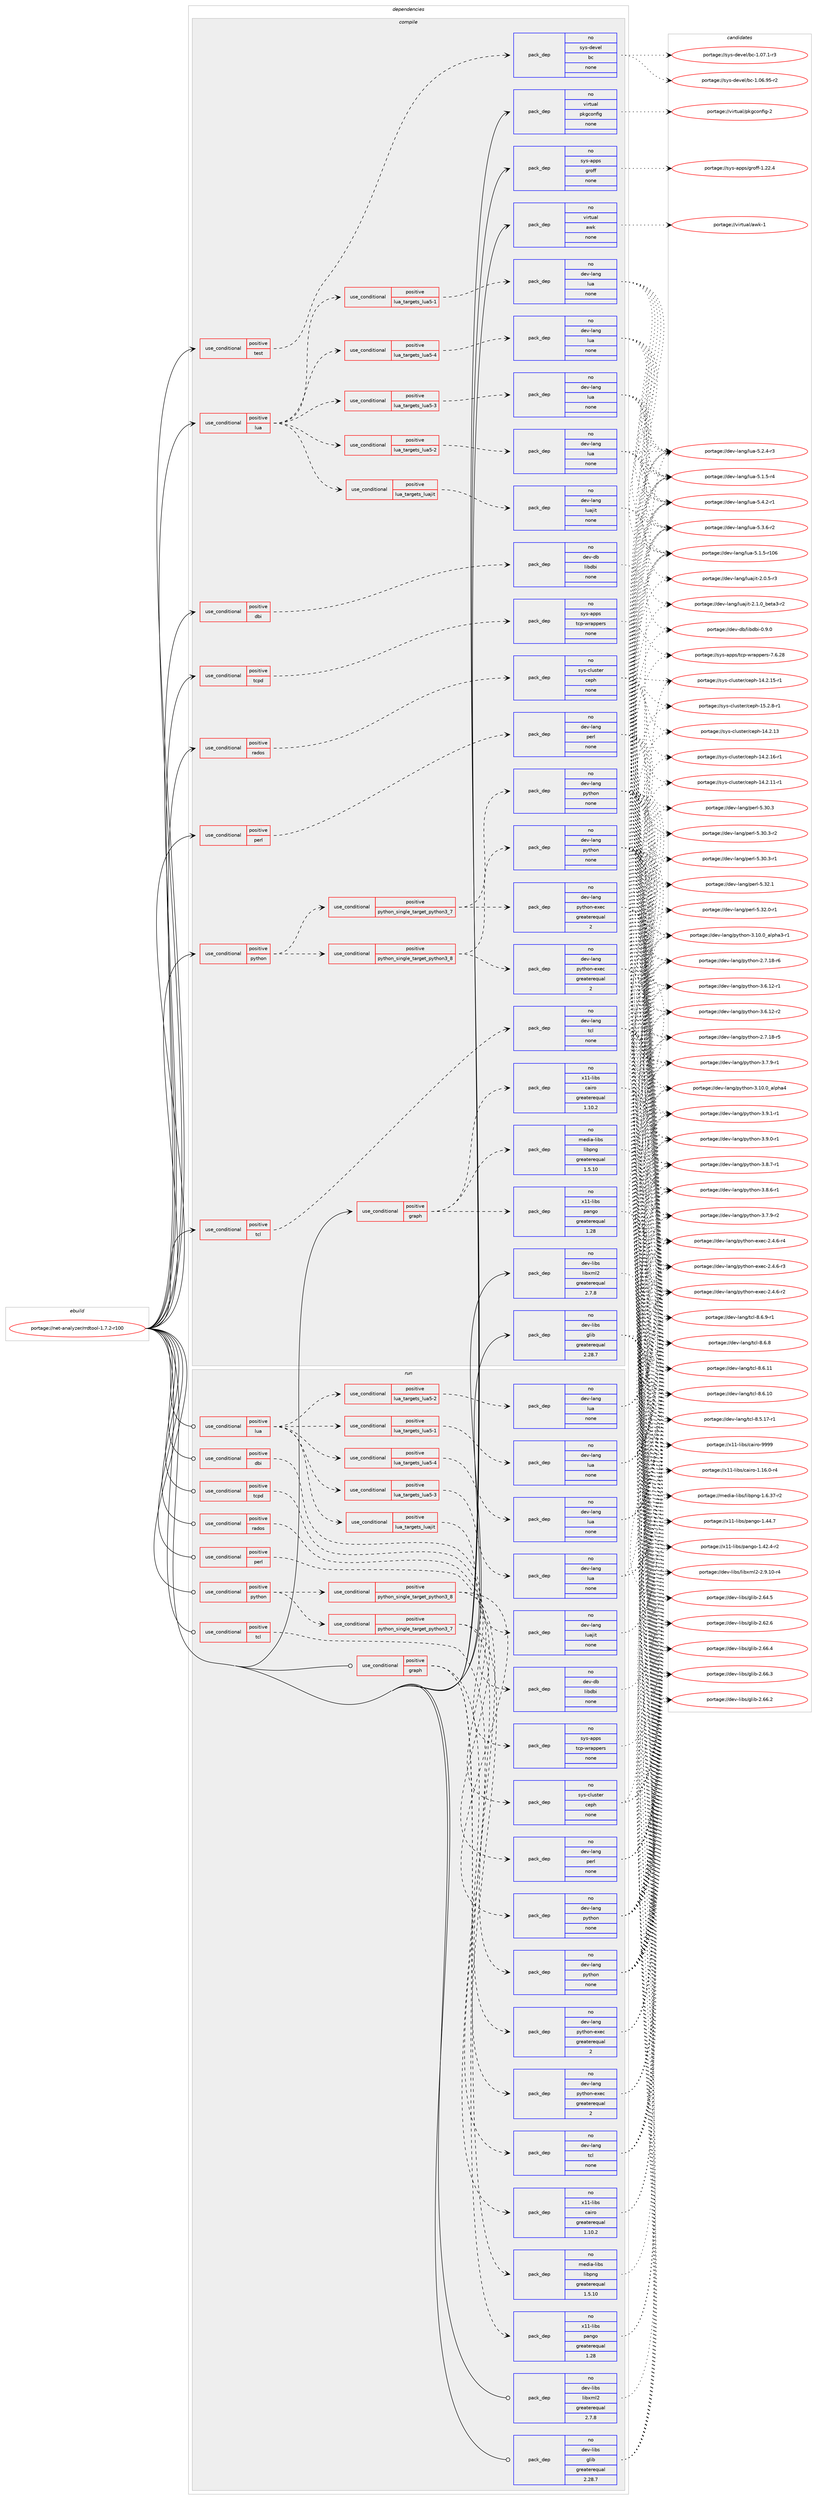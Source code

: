 digraph prolog {

# *************
# Graph options
# *************

newrank=true;
concentrate=true;
compound=true;
graph [rankdir=LR,fontname=Helvetica,fontsize=10,ranksep=1.5];#, ranksep=2.5, nodesep=0.2];
edge  [arrowhead=vee];
node  [fontname=Helvetica,fontsize=10];

# **********
# The ebuild
# **********

subgraph cluster_leftcol {
color=gray;
rank=same;
label=<<i>ebuild</i>>;
id [label="portage://net-analyzer/rrdtool-1.7.2-r100", color=red, width=4, href="../net-analyzer/rrdtool-1.7.2-r100.svg"];
}

# ****************
# The dependencies
# ****************

subgraph cluster_midcol {
color=gray;
label=<<i>dependencies</i>>;
subgraph cluster_compile {
fillcolor="#eeeeee";
style=filled;
label=<<i>compile</i>>;
subgraph cond9983 {
dependency32255 [label=<<TABLE BORDER="0" CELLBORDER="1" CELLSPACING="0" CELLPADDING="4"><TR><TD ROWSPAN="3" CELLPADDING="10">use_conditional</TD></TR><TR><TD>positive</TD></TR><TR><TD>dbi</TD></TR></TABLE>>, shape=none, color=red];
subgraph pack21988 {
dependency32256 [label=<<TABLE BORDER="0" CELLBORDER="1" CELLSPACING="0" CELLPADDING="4" WIDTH="220"><TR><TD ROWSPAN="6" CELLPADDING="30">pack_dep</TD></TR><TR><TD WIDTH="110">no</TD></TR><TR><TD>dev-db</TD></TR><TR><TD>libdbi</TD></TR><TR><TD>none</TD></TR><TR><TD></TD></TR></TABLE>>, shape=none, color=blue];
}
dependency32255:e -> dependency32256:w [weight=20,style="dashed",arrowhead="vee"];
}
id:e -> dependency32255:w [weight=20,style="solid",arrowhead="vee"];
subgraph cond9984 {
dependency32257 [label=<<TABLE BORDER="0" CELLBORDER="1" CELLSPACING="0" CELLPADDING="4"><TR><TD ROWSPAN="3" CELLPADDING="10">use_conditional</TD></TR><TR><TD>positive</TD></TR><TR><TD>graph</TD></TR></TABLE>>, shape=none, color=red];
subgraph pack21989 {
dependency32258 [label=<<TABLE BORDER="0" CELLBORDER="1" CELLSPACING="0" CELLPADDING="4" WIDTH="220"><TR><TD ROWSPAN="6" CELLPADDING="30">pack_dep</TD></TR><TR><TD WIDTH="110">no</TD></TR><TR><TD>media-libs</TD></TR><TR><TD>libpng</TD></TR><TR><TD>greaterequal</TD></TR><TR><TD>1.5.10</TD></TR></TABLE>>, shape=none, color=blue];
}
dependency32257:e -> dependency32258:w [weight=20,style="dashed",arrowhead="vee"];
subgraph pack21990 {
dependency32259 [label=<<TABLE BORDER="0" CELLBORDER="1" CELLSPACING="0" CELLPADDING="4" WIDTH="220"><TR><TD ROWSPAN="6" CELLPADDING="30">pack_dep</TD></TR><TR><TD WIDTH="110">no</TD></TR><TR><TD>x11-libs</TD></TR><TR><TD>cairo</TD></TR><TR><TD>greaterequal</TD></TR><TR><TD>1.10.2</TD></TR></TABLE>>, shape=none, color=blue];
}
dependency32257:e -> dependency32259:w [weight=20,style="dashed",arrowhead="vee"];
subgraph pack21991 {
dependency32260 [label=<<TABLE BORDER="0" CELLBORDER="1" CELLSPACING="0" CELLPADDING="4" WIDTH="220"><TR><TD ROWSPAN="6" CELLPADDING="30">pack_dep</TD></TR><TR><TD WIDTH="110">no</TD></TR><TR><TD>x11-libs</TD></TR><TR><TD>pango</TD></TR><TR><TD>greaterequal</TD></TR><TR><TD>1.28</TD></TR></TABLE>>, shape=none, color=blue];
}
dependency32257:e -> dependency32260:w [weight=20,style="dashed",arrowhead="vee"];
}
id:e -> dependency32257:w [weight=20,style="solid",arrowhead="vee"];
subgraph cond9985 {
dependency32261 [label=<<TABLE BORDER="0" CELLBORDER="1" CELLSPACING="0" CELLPADDING="4"><TR><TD ROWSPAN="3" CELLPADDING="10">use_conditional</TD></TR><TR><TD>positive</TD></TR><TR><TD>lua</TD></TR></TABLE>>, shape=none, color=red];
subgraph cond9986 {
dependency32262 [label=<<TABLE BORDER="0" CELLBORDER="1" CELLSPACING="0" CELLPADDING="4"><TR><TD ROWSPAN="3" CELLPADDING="10">use_conditional</TD></TR><TR><TD>positive</TD></TR><TR><TD>lua_targets_luajit</TD></TR></TABLE>>, shape=none, color=red];
subgraph pack21992 {
dependency32263 [label=<<TABLE BORDER="0" CELLBORDER="1" CELLSPACING="0" CELLPADDING="4" WIDTH="220"><TR><TD ROWSPAN="6" CELLPADDING="30">pack_dep</TD></TR><TR><TD WIDTH="110">no</TD></TR><TR><TD>dev-lang</TD></TR><TR><TD>luajit</TD></TR><TR><TD>none</TD></TR><TR><TD></TD></TR></TABLE>>, shape=none, color=blue];
}
dependency32262:e -> dependency32263:w [weight=20,style="dashed",arrowhead="vee"];
}
dependency32261:e -> dependency32262:w [weight=20,style="dashed",arrowhead="vee"];
subgraph cond9987 {
dependency32264 [label=<<TABLE BORDER="0" CELLBORDER="1" CELLSPACING="0" CELLPADDING="4"><TR><TD ROWSPAN="3" CELLPADDING="10">use_conditional</TD></TR><TR><TD>positive</TD></TR><TR><TD>lua_targets_lua5-1</TD></TR></TABLE>>, shape=none, color=red];
subgraph pack21993 {
dependency32265 [label=<<TABLE BORDER="0" CELLBORDER="1" CELLSPACING="0" CELLPADDING="4" WIDTH="220"><TR><TD ROWSPAN="6" CELLPADDING="30">pack_dep</TD></TR><TR><TD WIDTH="110">no</TD></TR><TR><TD>dev-lang</TD></TR><TR><TD>lua</TD></TR><TR><TD>none</TD></TR><TR><TD></TD></TR></TABLE>>, shape=none, color=blue];
}
dependency32264:e -> dependency32265:w [weight=20,style="dashed",arrowhead="vee"];
}
dependency32261:e -> dependency32264:w [weight=20,style="dashed",arrowhead="vee"];
subgraph cond9988 {
dependency32266 [label=<<TABLE BORDER="0" CELLBORDER="1" CELLSPACING="0" CELLPADDING="4"><TR><TD ROWSPAN="3" CELLPADDING="10">use_conditional</TD></TR><TR><TD>positive</TD></TR><TR><TD>lua_targets_lua5-2</TD></TR></TABLE>>, shape=none, color=red];
subgraph pack21994 {
dependency32267 [label=<<TABLE BORDER="0" CELLBORDER="1" CELLSPACING="0" CELLPADDING="4" WIDTH="220"><TR><TD ROWSPAN="6" CELLPADDING="30">pack_dep</TD></TR><TR><TD WIDTH="110">no</TD></TR><TR><TD>dev-lang</TD></TR><TR><TD>lua</TD></TR><TR><TD>none</TD></TR><TR><TD></TD></TR></TABLE>>, shape=none, color=blue];
}
dependency32266:e -> dependency32267:w [weight=20,style="dashed",arrowhead="vee"];
}
dependency32261:e -> dependency32266:w [weight=20,style="dashed",arrowhead="vee"];
subgraph cond9989 {
dependency32268 [label=<<TABLE BORDER="0" CELLBORDER="1" CELLSPACING="0" CELLPADDING="4"><TR><TD ROWSPAN="3" CELLPADDING="10">use_conditional</TD></TR><TR><TD>positive</TD></TR><TR><TD>lua_targets_lua5-3</TD></TR></TABLE>>, shape=none, color=red];
subgraph pack21995 {
dependency32269 [label=<<TABLE BORDER="0" CELLBORDER="1" CELLSPACING="0" CELLPADDING="4" WIDTH="220"><TR><TD ROWSPAN="6" CELLPADDING="30">pack_dep</TD></TR><TR><TD WIDTH="110">no</TD></TR><TR><TD>dev-lang</TD></TR><TR><TD>lua</TD></TR><TR><TD>none</TD></TR><TR><TD></TD></TR></TABLE>>, shape=none, color=blue];
}
dependency32268:e -> dependency32269:w [weight=20,style="dashed",arrowhead="vee"];
}
dependency32261:e -> dependency32268:w [weight=20,style="dashed",arrowhead="vee"];
subgraph cond9990 {
dependency32270 [label=<<TABLE BORDER="0" CELLBORDER="1" CELLSPACING="0" CELLPADDING="4"><TR><TD ROWSPAN="3" CELLPADDING="10">use_conditional</TD></TR><TR><TD>positive</TD></TR><TR><TD>lua_targets_lua5-4</TD></TR></TABLE>>, shape=none, color=red];
subgraph pack21996 {
dependency32271 [label=<<TABLE BORDER="0" CELLBORDER="1" CELLSPACING="0" CELLPADDING="4" WIDTH="220"><TR><TD ROWSPAN="6" CELLPADDING="30">pack_dep</TD></TR><TR><TD WIDTH="110">no</TD></TR><TR><TD>dev-lang</TD></TR><TR><TD>lua</TD></TR><TR><TD>none</TD></TR><TR><TD></TD></TR></TABLE>>, shape=none, color=blue];
}
dependency32270:e -> dependency32271:w [weight=20,style="dashed",arrowhead="vee"];
}
dependency32261:e -> dependency32270:w [weight=20,style="dashed",arrowhead="vee"];
}
id:e -> dependency32261:w [weight=20,style="solid",arrowhead="vee"];
subgraph cond9991 {
dependency32272 [label=<<TABLE BORDER="0" CELLBORDER="1" CELLSPACING="0" CELLPADDING="4"><TR><TD ROWSPAN="3" CELLPADDING="10">use_conditional</TD></TR><TR><TD>positive</TD></TR><TR><TD>perl</TD></TR></TABLE>>, shape=none, color=red];
subgraph pack21997 {
dependency32273 [label=<<TABLE BORDER="0" CELLBORDER="1" CELLSPACING="0" CELLPADDING="4" WIDTH="220"><TR><TD ROWSPAN="6" CELLPADDING="30">pack_dep</TD></TR><TR><TD WIDTH="110">no</TD></TR><TR><TD>dev-lang</TD></TR><TR><TD>perl</TD></TR><TR><TD>none</TD></TR><TR><TD></TD></TR></TABLE>>, shape=none, color=blue];
}
dependency32272:e -> dependency32273:w [weight=20,style="dashed",arrowhead="vee"];
}
id:e -> dependency32272:w [weight=20,style="solid",arrowhead="vee"];
subgraph cond9992 {
dependency32274 [label=<<TABLE BORDER="0" CELLBORDER="1" CELLSPACING="0" CELLPADDING="4"><TR><TD ROWSPAN="3" CELLPADDING="10">use_conditional</TD></TR><TR><TD>positive</TD></TR><TR><TD>python</TD></TR></TABLE>>, shape=none, color=red];
subgraph cond9993 {
dependency32275 [label=<<TABLE BORDER="0" CELLBORDER="1" CELLSPACING="0" CELLPADDING="4"><TR><TD ROWSPAN="3" CELLPADDING="10">use_conditional</TD></TR><TR><TD>positive</TD></TR><TR><TD>python_single_target_python3_7</TD></TR></TABLE>>, shape=none, color=red];
subgraph pack21998 {
dependency32276 [label=<<TABLE BORDER="0" CELLBORDER="1" CELLSPACING="0" CELLPADDING="4" WIDTH="220"><TR><TD ROWSPAN="6" CELLPADDING="30">pack_dep</TD></TR><TR><TD WIDTH="110">no</TD></TR><TR><TD>dev-lang</TD></TR><TR><TD>python</TD></TR><TR><TD>none</TD></TR><TR><TD></TD></TR></TABLE>>, shape=none, color=blue];
}
dependency32275:e -> dependency32276:w [weight=20,style="dashed",arrowhead="vee"];
subgraph pack21999 {
dependency32277 [label=<<TABLE BORDER="0" CELLBORDER="1" CELLSPACING="0" CELLPADDING="4" WIDTH="220"><TR><TD ROWSPAN="6" CELLPADDING="30">pack_dep</TD></TR><TR><TD WIDTH="110">no</TD></TR><TR><TD>dev-lang</TD></TR><TR><TD>python-exec</TD></TR><TR><TD>greaterequal</TD></TR><TR><TD>2</TD></TR></TABLE>>, shape=none, color=blue];
}
dependency32275:e -> dependency32277:w [weight=20,style="dashed",arrowhead="vee"];
}
dependency32274:e -> dependency32275:w [weight=20,style="dashed",arrowhead="vee"];
subgraph cond9994 {
dependency32278 [label=<<TABLE BORDER="0" CELLBORDER="1" CELLSPACING="0" CELLPADDING="4"><TR><TD ROWSPAN="3" CELLPADDING="10">use_conditional</TD></TR><TR><TD>positive</TD></TR><TR><TD>python_single_target_python3_8</TD></TR></TABLE>>, shape=none, color=red];
subgraph pack22000 {
dependency32279 [label=<<TABLE BORDER="0" CELLBORDER="1" CELLSPACING="0" CELLPADDING="4" WIDTH="220"><TR><TD ROWSPAN="6" CELLPADDING="30">pack_dep</TD></TR><TR><TD WIDTH="110">no</TD></TR><TR><TD>dev-lang</TD></TR><TR><TD>python</TD></TR><TR><TD>none</TD></TR><TR><TD></TD></TR></TABLE>>, shape=none, color=blue];
}
dependency32278:e -> dependency32279:w [weight=20,style="dashed",arrowhead="vee"];
subgraph pack22001 {
dependency32280 [label=<<TABLE BORDER="0" CELLBORDER="1" CELLSPACING="0" CELLPADDING="4" WIDTH="220"><TR><TD ROWSPAN="6" CELLPADDING="30">pack_dep</TD></TR><TR><TD WIDTH="110">no</TD></TR><TR><TD>dev-lang</TD></TR><TR><TD>python-exec</TD></TR><TR><TD>greaterequal</TD></TR><TR><TD>2</TD></TR></TABLE>>, shape=none, color=blue];
}
dependency32278:e -> dependency32280:w [weight=20,style="dashed",arrowhead="vee"];
}
dependency32274:e -> dependency32278:w [weight=20,style="dashed",arrowhead="vee"];
}
id:e -> dependency32274:w [weight=20,style="solid",arrowhead="vee"];
subgraph cond9995 {
dependency32281 [label=<<TABLE BORDER="0" CELLBORDER="1" CELLSPACING="0" CELLPADDING="4"><TR><TD ROWSPAN="3" CELLPADDING="10">use_conditional</TD></TR><TR><TD>positive</TD></TR><TR><TD>rados</TD></TR></TABLE>>, shape=none, color=red];
subgraph pack22002 {
dependency32282 [label=<<TABLE BORDER="0" CELLBORDER="1" CELLSPACING="0" CELLPADDING="4" WIDTH="220"><TR><TD ROWSPAN="6" CELLPADDING="30">pack_dep</TD></TR><TR><TD WIDTH="110">no</TD></TR><TR><TD>sys-cluster</TD></TR><TR><TD>ceph</TD></TR><TR><TD>none</TD></TR><TR><TD></TD></TR></TABLE>>, shape=none, color=blue];
}
dependency32281:e -> dependency32282:w [weight=20,style="dashed",arrowhead="vee"];
}
id:e -> dependency32281:w [weight=20,style="solid",arrowhead="vee"];
subgraph cond9996 {
dependency32283 [label=<<TABLE BORDER="0" CELLBORDER="1" CELLSPACING="0" CELLPADDING="4"><TR><TD ROWSPAN="3" CELLPADDING="10">use_conditional</TD></TR><TR><TD>positive</TD></TR><TR><TD>tcl</TD></TR></TABLE>>, shape=none, color=red];
subgraph pack22003 {
dependency32284 [label=<<TABLE BORDER="0" CELLBORDER="1" CELLSPACING="0" CELLPADDING="4" WIDTH="220"><TR><TD ROWSPAN="6" CELLPADDING="30">pack_dep</TD></TR><TR><TD WIDTH="110">no</TD></TR><TR><TD>dev-lang</TD></TR><TR><TD>tcl</TD></TR><TR><TD>none</TD></TR><TR><TD></TD></TR></TABLE>>, shape=none, color=blue];
}
dependency32283:e -> dependency32284:w [weight=20,style="dashed",arrowhead="vee"];
}
id:e -> dependency32283:w [weight=20,style="solid",arrowhead="vee"];
subgraph cond9997 {
dependency32285 [label=<<TABLE BORDER="0" CELLBORDER="1" CELLSPACING="0" CELLPADDING="4"><TR><TD ROWSPAN="3" CELLPADDING="10">use_conditional</TD></TR><TR><TD>positive</TD></TR><TR><TD>tcpd</TD></TR></TABLE>>, shape=none, color=red];
subgraph pack22004 {
dependency32286 [label=<<TABLE BORDER="0" CELLBORDER="1" CELLSPACING="0" CELLPADDING="4" WIDTH="220"><TR><TD ROWSPAN="6" CELLPADDING="30">pack_dep</TD></TR><TR><TD WIDTH="110">no</TD></TR><TR><TD>sys-apps</TD></TR><TR><TD>tcp-wrappers</TD></TR><TR><TD>none</TD></TR><TR><TD></TD></TR></TABLE>>, shape=none, color=blue];
}
dependency32285:e -> dependency32286:w [weight=20,style="dashed",arrowhead="vee"];
}
id:e -> dependency32285:w [weight=20,style="solid",arrowhead="vee"];
subgraph cond9998 {
dependency32287 [label=<<TABLE BORDER="0" CELLBORDER="1" CELLSPACING="0" CELLPADDING="4"><TR><TD ROWSPAN="3" CELLPADDING="10">use_conditional</TD></TR><TR><TD>positive</TD></TR><TR><TD>test</TD></TR></TABLE>>, shape=none, color=red];
subgraph pack22005 {
dependency32288 [label=<<TABLE BORDER="0" CELLBORDER="1" CELLSPACING="0" CELLPADDING="4" WIDTH="220"><TR><TD ROWSPAN="6" CELLPADDING="30">pack_dep</TD></TR><TR><TD WIDTH="110">no</TD></TR><TR><TD>sys-devel</TD></TR><TR><TD>bc</TD></TR><TR><TD>none</TD></TR><TR><TD></TD></TR></TABLE>>, shape=none, color=blue];
}
dependency32287:e -> dependency32288:w [weight=20,style="dashed",arrowhead="vee"];
}
id:e -> dependency32287:w [weight=20,style="solid",arrowhead="vee"];
subgraph pack22006 {
dependency32289 [label=<<TABLE BORDER="0" CELLBORDER="1" CELLSPACING="0" CELLPADDING="4" WIDTH="220"><TR><TD ROWSPAN="6" CELLPADDING="30">pack_dep</TD></TR><TR><TD WIDTH="110">no</TD></TR><TR><TD>dev-libs</TD></TR><TR><TD>glib</TD></TR><TR><TD>greaterequal</TD></TR><TR><TD>2.28.7</TD></TR></TABLE>>, shape=none, color=blue];
}
id:e -> dependency32289:w [weight=20,style="solid",arrowhead="vee"];
subgraph pack22007 {
dependency32290 [label=<<TABLE BORDER="0" CELLBORDER="1" CELLSPACING="0" CELLPADDING="4" WIDTH="220"><TR><TD ROWSPAN="6" CELLPADDING="30">pack_dep</TD></TR><TR><TD WIDTH="110">no</TD></TR><TR><TD>dev-libs</TD></TR><TR><TD>libxml2</TD></TR><TR><TD>greaterequal</TD></TR><TR><TD>2.7.8</TD></TR></TABLE>>, shape=none, color=blue];
}
id:e -> dependency32290:w [weight=20,style="solid",arrowhead="vee"];
subgraph pack22008 {
dependency32291 [label=<<TABLE BORDER="0" CELLBORDER="1" CELLSPACING="0" CELLPADDING="4" WIDTH="220"><TR><TD ROWSPAN="6" CELLPADDING="30">pack_dep</TD></TR><TR><TD WIDTH="110">no</TD></TR><TR><TD>sys-apps</TD></TR><TR><TD>groff</TD></TR><TR><TD>none</TD></TR><TR><TD></TD></TR></TABLE>>, shape=none, color=blue];
}
id:e -> dependency32291:w [weight=20,style="solid",arrowhead="vee"];
subgraph pack22009 {
dependency32292 [label=<<TABLE BORDER="0" CELLBORDER="1" CELLSPACING="0" CELLPADDING="4" WIDTH="220"><TR><TD ROWSPAN="6" CELLPADDING="30">pack_dep</TD></TR><TR><TD WIDTH="110">no</TD></TR><TR><TD>virtual</TD></TR><TR><TD>awk</TD></TR><TR><TD>none</TD></TR><TR><TD></TD></TR></TABLE>>, shape=none, color=blue];
}
id:e -> dependency32292:w [weight=20,style="solid",arrowhead="vee"];
subgraph pack22010 {
dependency32293 [label=<<TABLE BORDER="0" CELLBORDER="1" CELLSPACING="0" CELLPADDING="4" WIDTH="220"><TR><TD ROWSPAN="6" CELLPADDING="30">pack_dep</TD></TR><TR><TD WIDTH="110">no</TD></TR><TR><TD>virtual</TD></TR><TR><TD>pkgconfig</TD></TR><TR><TD>none</TD></TR><TR><TD></TD></TR></TABLE>>, shape=none, color=blue];
}
id:e -> dependency32293:w [weight=20,style="solid",arrowhead="vee"];
}
subgraph cluster_compileandrun {
fillcolor="#eeeeee";
style=filled;
label=<<i>compile and run</i>>;
}
subgraph cluster_run {
fillcolor="#eeeeee";
style=filled;
label=<<i>run</i>>;
subgraph cond9999 {
dependency32294 [label=<<TABLE BORDER="0" CELLBORDER="1" CELLSPACING="0" CELLPADDING="4"><TR><TD ROWSPAN="3" CELLPADDING="10">use_conditional</TD></TR><TR><TD>positive</TD></TR><TR><TD>dbi</TD></TR></TABLE>>, shape=none, color=red];
subgraph pack22011 {
dependency32295 [label=<<TABLE BORDER="0" CELLBORDER="1" CELLSPACING="0" CELLPADDING="4" WIDTH="220"><TR><TD ROWSPAN="6" CELLPADDING="30">pack_dep</TD></TR><TR><TD WIDTH="110">no</TD></TR><TR><TD>dev-db</TD></TR><TR><TD>libdbi</TD></TR><TR><TD>none</TD></TR><TR><TD></TD></TR></TABLE>>, shape=none, color=blue];
}
dependency32294:e -> dependency32295:w [weight=20,style="dashed",arrowhead="vee"];
}
id:e -> dependency32294:w [weight=20,style="solid",arrowhead="odot"];
subgraph cond10000 {
dependency32296 [label=<<TABLE BORDER="0" CELLBORDER="1" CELLSPACING="0" CELLPADDING="4"><TR><TD ROWSPAN="3" CELLPADDING="10">use_conditional</TD></TR><TR><TD>positive</TD></TR><TR><TD>graph</TD></TR></TABLE>>, shape=none, color=red];
subgraph pack22012 {
dependency32297 [label=<<TABLE BORDER="0" CELLBORDER="1" CELLSPACING="0" CELLPADDING="4" WIDTH="220"><TR><TD ROWSPAN="6" CELLPADDING="30">pack_dep</TD></TR><TR><TD WIDTH="110">no</TD></TR><TR><TD>media-libs</TD></TR><TR><TD>libpng</TD></TR><TR><TD>greaterequal</TD></TR><TR><TD>1.5.10</TD></TR></TABLE>>, shape=none, color=blue];
}
dependency32296:e -> dependency32297:w [weight=20,style="dashed",arrowhead="vee"];
subgraph pack22013 {
dependency32298 [label=<<TABLE BORDER="0" CELLBORDER="1" CELLSPACING="0" CELLPADDING="4" WIDTH="220"><TR><TD ROWSPAN="6" CELLPADDING="30">pack_dep</TD></TR><TR><TD WIDTH="110">no</TD></TR><TR><TD>x11-libs</TD></TR><TR><TD>cairo</TD></TR><TR><TD>greaterequal</TD></TR><TR><TD>1.10.2</TD></TR></TABLE>>, shape=none, color=blue];
}
dependency32296:e -> dependency32298:w [weight=20,style="dashed",arrowhead="vee"];
subgraph pack22014 {
dependency32299 [label=<<TABLE BORDER="0" CELLBORDER="1" CELLSPACING="0" CELLPADDING="4" WIDTH="220"><TR><TD ROWSPAN="6" CELLPADDING="30">pack_dep</TD></TR><TR><TD WIDTH="110">no</TD></TR><TR><TD>x11-libs</TD></TR><TR><TD>pango</TD></TR><TR><TD>greaterequal</TD></TR><TR><TD>1.28</TD></TR></TABLE>>, shape=none, color=blue];
}
dependency32296:e -> dependency32299:w [weight=20,style="dashed",arrowhead="vee"];
}
id:e -> dependency32296:w [weight=20,style="solid",arrowhead="odot"];
subgraph cond10001 {
dependency32300 [label=<<TABLE BORDER="0" CELLBORDER="1" CELLSPACING="0" CELLPADDING="4"><TR><TD ROWSPAN="3" CELLPADDING="10">use_conditional</TD></TR><TR><TD>positive</TD></TR><TR><TD>lua</TD></TR></TABLE>>, shape=none, color=red];
subgraph cond10002 {
dependency32301 [label=<<TABLE BORDER="0" CELLBORDER="1" CELLSPACING="0" CELLPADDING="4"><TR><TD ROWSPAN="3" CELLPADDING="10">use_conditional</TD></TR><TR><TD>positive</TD></TR><TR><TD>lua_targets_luajit</TD></TR></TABLE>>, shape=none, color=red];
subgraph pack22015 {
dependency32302 [label=<<TABLE BORDER="0" CELLBORDER="1" CELLSPACING="0" CELLPADDING="4" WIDTH="220"><TR><TD ROWSPAN="6" CELLPADDING="30">pack_dep</TD></TR><TR><TD WIDTH="110">no</TD></TR><TR><TD>dev-lang</TD></TR><TR><TD>luajit</TD></TR><TR><TD>none</TD></TR><TR><TD></TD></TR></TABLE>>, shape=none, color=blue];
}
dependency32301:e -> dependency32302:w [weight=20,style="dashed",arrowhead="vee"];
}
dependency32300:e -> dependency32301:w [weight=20,style="dashed",arrowhead="vee"];
subgraph cond10003 {
dependency32303 [label=<<TABLE BORDER="0" CELLBORDER="1" CELLSPACING="0" CELLPADDING="4"><TR><TD ROWSPAN="3" CELLPADDING="10">use_conditional</TD></TR><TR><TD>positive</TD></TR><TR><TD>lua_targets_lua5-1</TD></TR></TABLE>>, shape=none, color=red];
subgraph pack22016 {
dependency32304 [label=<<TABLE BORDER="0" CELLBORDER="1" CELLSPACING="0" CELLPADDING="4" WIDTH="220"><TR><TD ROWSPAN="6" CELLPADDING="30">pack_dep</TD></TR><TR><TD WIDTH="110">no</TD></TR><TR><TD>dev-lang</TD></TR><TR><TD>lua</TD></TR><TR><TD>none</TD></TR><TR><TD></TD></TR></TABLE>>, shape=none, color=blue];
}
dependency32303:e -> dependency32304:w [weight=20,style="dashed",arrowhead="vee"];
}
dependency32300:e -> dependency32303:w [weight=20,style="dashed",arrowhead="vee"];
subgraph cond10004 {
dependency32305 [label=<<TABLE BORDER="0" CELLBORDER="1" CELLSPACING="0" CELLPADDING="4"><TR><TD ROWSPAN="3" CELLPADDING="10">use_conditional</TD></TR><TR><TD>positive</TD></TR><TR><TD>lua_targets_lua5-2</TD></TR></TABLE>>, shape=none, color=red];
subgraph pack22017 {
dependency32306 [label=<<TABLE BORDER="0" CELLBORDER="1" CELLSPACING="0" CELLPADDING="4" WIDTH="220"><TR><TD ROWSPAN="6" CELLPADDING="30">pack_dep</TD></TR><TR><TD WIDTH="110">no</TD></TR><TR><TD>dev-lang</TD></TR><TR><TD>lua</TD></TR><TR><TD>none</TD></TR><TR><TD></TD></TR></TABLE>>, shape=none, color=blue];
}
dependency32305:e -> dependency32306:w [weight=20,style="dashed",arrowhead="vee"];
}
dependency32300:e -> dependency32305:w [weight=20,style="dashed",arrowhead="vee"];
subgraph cond10005 {
dependency32307 [label=<<TABLE BORDER="0" CELLBORDER="1" CELLSPACING="0" CELLPADDING="4"><TR><TD ROWSPAN="3" CELLPADDING="10">use_conditional</TD></TR><TR><TD>positive</TD></TR><TR><TD>lua_targets_lua5-3</TD></TR></TABLE>>, shape=none, color=red];
subgraph pack22018 {
dependency32308 [label=<<TABLE BORDER="0" CELLBORDER="1" CELLSPACING="0" CELLPADDING="4" WIDTH="220"><TR><TD ROWSPAN="6" CELLPADDING="30">pack_dep</TD></TR><TR><TD WIDTH="110">no</TD></TR><TR><TD>dev-lang</TD></TR><TR><TD>lua</TD></TR><TR><TD>none</TD></TR><TR><TD></TD></TR></TABLE>>, shape=none, color=blue];
}
dependency32307:e -> dependency32308:w [weight=20,style="dashed",arrowhead="vee"];
}
dependency32300:e -> dependency32307:w [weight=20,style="dashed",arrowhead="vee"];
subgraph cond10006 {
dependency32309 [label=<<TABLE BORDER="0" CELLBORDER="1" CELLSPACING="0" CELLPADDING="4"><TR><TD ROWSPAN="3" CELLPADDING="10">use_conditional</TD></TR><TR><TD>positive</TD></TR><TR><TD>lua_targets_lua5-4</TD></TR></TABLE>>, shape=none, color=red];
subgraph pack22019 {
dependency32310 [label=<<TABLE BORDER="0" CELLBORDER="1" CELLSPACING="0" CELLPADDING="4" WIDTH="220"><TR><TD ROWSPAN="6" CELLPADDING="30">pack_dep</TD></TR><TR><TD WIDTH="110">no</TD></TR><TR><TD>dev-lang</TD></TR><TR><TD>lua</TD></TR><TR><TD>none</TD></TR><TR><TD></TD></TR></TABLE>>, shape=none, color=blue];
}
dependency32309:e -> dependency32310:w [weight=20,style="dashed",arrowhead="vee"];
}
dependency32300:e -> dependency32309:w [weight=20,style="dashed",arrowhead="vee"];
}
id:e -> dependency32300:w [weight=20,style="solid",arrowhead="odot"];
subgraph cond10007 {
dependency32311 [label=<<TABLE BORDER="0" CELLBORDER="1" CELLSPACING="0" CELLPADDING="4"><TR><TD ROWSPAN="3" CELLPADDING="10">use_conditional</TD></TR><TR><TD>positive</TD></TR><TR><TD>perl</TD></TR></TABLE>>, shape=none, color=red];
subgraph pack22020 {
dependency32312 [label=<<TABLE BORDER="0" CELLBORDER="1" CELLSPACING="0" CELLPADDING="4" WIDTH="220"><TR><TD ROWSPAN="6" CELLPADDING="30">pack_dep</TD></TR><TR><TD WIDTH="110">no</TD></TR><TR><TD>dev-lang</TD></TR><TR><TD>perl</TD></TR><TR><TD>none</TD></TR><TR><TD></TD></TR></TABLE>>, shape=none, color=blue];
}
dependency32311:e -> dependency32312:w [weight=20,style="dashed",arrowhead="vee"];
}
id:e -> dependency32311:w [weight=20,style="solid",arrowhead="odot"];
subgraph cond10008 {
dependency32313 [label=<<TABLE BORDER="0" CELLBORDER="1" CELLSPACING="0" CELLPADDING="4"><TR><TD ROWSPAN="3" CELLPADDING="10">use_conditional</TD></TR><TR><TD>positive</TD></TR><TR><TD>python</TD></TR></TABLE>>, shape=none, color=red];
subgraph cond10009 {
dependency32314 [label=<<TABLE BORDER="0" CELLBORDER="1" CELLSPACING="0" CELLPADDING="4"><TR><TD ROWSPAN="3" CELLPADDING="10">use_conditional</TD></TR><TR><TD>positive</TD></TR><TR><TD>python_single_target_python3_7</TD></TR></TABLE>>, shape=none, color=red];
subgraph pack22021 {
dependency32315 [label=<<TABLE BORDER="0" CELLBORDER="1" CELLSPACING="0" CELLPADDING="4" WIDTH="220"><TR><TD ROWSPAN="6" CELLPADDING="30">pack_dep</TD></TR><TR><TD WIDTH="110">no</TD></TR><TR><TD>dev-lang</TD></TR><TR><TD>python</TD></TR><TR><TD>none</TD></TR><TR><TD></TD></TR></TABLE>>, shape=none, color=blue];
}
dependency32314:e -> dependency32315:w [weight=20,style="dashed",arrowhead="vee"];
subgraph pack22022 {
dependency32316 [label=<<TABLE BORDER="0" CELLBORDER="1" CELLSPACING="0" CELLPADDING="4" WIDTH="220"><TR><TD ROWSPAN="6" CELLPADDING="30">pack_dep</TD></TR><TR><TD WIDTH="110">no</TD></TR><TR><TD>dev-lang</TD></TR><TR><TD>python-exec</TD></TR><TR><TD>greaterequal</TD></TR><TR><TD>2</TD></TR></TABLE>>, shape=none, color=blue];
}
dependency32314:e -> dependency32316:w [weight=20,style="dashed",arrowhead="vee"];
}
dependency32313:e -> dependency32314:w [weight=20,style="dashed",arrowhead="vee"];
subgraph cond10010 {
dependency32317 [label=<<TABLE BORDER="0" CELLBORDER="1" CELLSPACING="0" CELLPADDING="4"><TR><TD ROWSPAN="3" CELLPADDING="10">use_conditional</TD></TR><TR><TD>positive</TD></TR><TR><TD>python_single_target_python3_8</TD></TR></TABLE>>, shape=none, color=red];
subgraph pack22023 {
dependency32318 [label=<<TABLE BORDER="0" CELLBORDER="1" CELLSPACING="0" CELLPADDING="4" WIDTH="220"><TR><TD ROWSPAN="6" CELLPADDING="30">pack_dep</TD></TR><TR><TD WIDTH="110">no</TD></TR><TR><TD>dev-lang</TD></TR><TR><TD>python</TD></TR><TR><TD>none</TD></TR><TR><TD></TD></TR></TABLE>>, shape=none, color=blue];
}
dependency32317:e -> dependency32318:w [weight=20,style="dashed",arrowhead="vee"];
subgraph pack22024 {
dependency32319 [label=<<TABLE BORDER="0" CELLBORDER="1" CELLSPACING="0" CELLPADDING="4" WIDTH="220"><TR><TD ROWSPAN="6" CELLPADDING="30">pack_dep</TD></TR><TR><TD WIDTH="110">no</TD></TR><TR><TD>dev-lang</TD></TR><TR><TD>python-exec</TD></TR><TR><TD>greaterequal</TD></TR><TR><TD>2</TD></TR></TABLE>>, shape=none, color=blue];
}
dependency32317:e -> dependency32319:w [weight=20,style="dashed",arrowhead="vee"];
}
dependency32313:e -> dependency32317:w [weight=20,style="dashed",arrowhead="vee"];
}
id:e -> dependency32313:w [weight=20,style="solid",arrowhead="odot"];
subgraph cond10011 {
dependency32320 [label=<<TABLE BORDER="0" CELLBORDER="1" CELLSPACING="0" CELLPADDING="4"><TR><TD ROWSPAN="3" CELLPADDING="10">use_conditional</TD></TR><TR><TD>positive</TD></TR><TR><TD>rados</TD></TR></TABLE>>, shape=none, color=red];
subgraph pack22025 {
dependency32321 [label=<<TABLE BORDER="0" CELLBORDER="1" CELLSPACING="0" CELLPADDING="4" WIDTH="220"><TR><TD ROWSPAN="6" CELLPADDING="30">pack_dep</TD></TR><TR><TD WIDTH="110">no</TD></TR><TR><TD>sys-cluster</TD></TR><TR><TD>ceph</TD></TR><TR><TD>none</TD></TR><TR><TD></TD></TR></TABLE>>, shape=none, color=blue];
}
dependency32320:e -> dependency32321:w [weight=20,style="dashed",arrowhead="vee"];
}
id:e -> dependency32320:w [weight=20,style="solid",arrowhead="odot"];
subgraph cond10012 {
dependency32322 [label=<<TABLE BORDER="0" CELLBORDER="1" CELLSPACING="0" CELLPADDING="4"><TR><TD ROWSPAN="3" CELLPADDING="10">use_conditional</TD></TR><TR><TD>positive</TD></TR><TR><TD>tcl</TD></TR></TABLE>>, shape=none, color=red];
subgraph pack22026 {
dependency32323 [label=<<TABLE BORDER="0" CELLBORDER="1" CELLSPACING="0" CELLPADDING="4" WIDTH="220"><TR><TD ROWSPAN="6" CELLPADDING="30">pack_dep</TD></TR><TR><TD WIDTH="110">no</TD></TR><TR><TD>dev-lang</TD></TR><TR><TD>tcl</TD></TR><TR><TD>none</TD></TR><TR><TD></TD></TR></TABLE>>, shape=none, color=blue];
}
dependency32322:e -> dependency32323:w [weight=20,style="dashed",arrowhead="vee"];
}
id:e -> dependency32322:w [weight=20,style="solid",arrowhead="odot"];
subgraph cond10013 {
dependency32324 [label=<<TABLE BORDER="0" CELLBORDER="1" CELLSPACING="0" CELLPADDING="4"><TR><TD ROWSPAN="3" CELLPADDING="10">use_conditional</TD></TR><TR><TD>positive</TD></TR><TR><TD>tcpd</TD></TR></TABLE>>, shape=none, color=red];
subgraph pack22027 {
dependency32325 [label=<<TABLE BORDER="0" CELLBORDER="1" CELLSPACING="0" CELLPADDING="4" WIDTH="220"><TR><TD ROWSPAN="6" CELLPADDING="30">pack_dep</TD></TR><TR><TD WIDTH="110">no</TD></TR><TR><TD>sys-apps</TD></TR><TR><TD>tcp-wrappers</TD></TR><TR><TD>none</TD></TR><TR><TD></TD></TR></TABLE>>, shape=none, color=blue];
}
dependency32324:e -> dependency32325:w [weight=20,style="dashed",arrowhead="vee"];
}
id:e -> dependency32324:w [weight=20,style="solid",arrowhead="odot"];
subgraph pack22028 {
dependency32326 [label=<<TABLE BORDER="0" CELLBORDER="1" CELLSPACING="0" CELLPADDING="4" WIDTH="220"><TR><TD ROWSPAN="6" CELLPADDING="30">pack_dep</TD></TR><TR><TD WIDTH="110">no</TD></TR><TR><TD>dev-libs</TD></TR><TR><TD>glib</TD></TR><TR><TD>greaterequal</TD></TR><TR><TD>2.28.7</TD></TR></TABLE>>, shape=none, color=blue];
}
id:e -> dependency32326:w [weight=20,style="solid",arrowhead="odot"];
subgraph pack22029 {
dependency32327 [label=<<TABLE BORDER="0" CELLBORDER="1" CELLSPACING="0" CELLPADDING="4" WIDTH="220"><TR><TD ROWSPAN="6" CELLPADDING="30">pack_dep</TD></TR><TR><TD WIDTH="110">no</TD></TR><TR><TD>dev-libs</TD></TR><TR><TD>libxml2</TD></TR><TR><TD>greaterequal</TD></TR><TR><TD>2.7.8</TD></TR></TABLE>>, shape=none, color=blue];
}
id:e -> dependency32327:w [weight=20,style="solid",arrowhead="odot"];
}
}

# **************
# The candidates
# **************

subgraph cluster_choices {
rank=same;
color=gray;
label=<<i>candidates</i>>;

subgraph choice21988 {
color=black;
nodesep=1;
choice1001011184510098471081059810098105454846574648 [label="portage://dev-db/libdbi-0.9.0", color=red, width=4,href="../dev-db/libdbi-0.9.0.svg"];
dependency32256:e -> choice1001011184510098471081059810098105454846574648:w [style=dotted,weight="100"];
}
subgraph choice21989 {
color=black;
nodesep=1;
choice1091011001059745108105981154710810598112110103454946544651554511450 [label="portage://media-libs/libpng-1.6.37-r2", color=red, width=4,href="../media-libs/libpng-1.6.37-r2.svg"];
dependency32258:e -> choice1091011001059745108105981154710810598112110103454946544651554511450:w [style=dotted,weight="100"];
}
subgraph choice21990 {
color=black;
nodesep=1;
choice120494945108105981154799971051141114557575757 [label="portage://x11-libs/cairo-9999", color=red, width=4,href="../x11-libs/cairo-9999.svg"];
choice12049494510810598115479997105114111454946495446484511452 [label="portage://x11-libs/cairo-1.16.0-r4", color=red, width=4,href="../x11-libs/cairo-1.16.0-r4.svg"];
dependency32259:e -> choice120494945108105981154799971051141114557575757:w [style=dotted,weight="100"];
dependency32259:e -> choice12049494510810598115479997105114111454946495446484511452:w [style=dotted,weight="100"];
}
subgraph choice21991 {
color=black;
nodesep=1;
choice12049494510810598115471129711010311145494652524655 [label="portage://x11-libs/pango-1.44.7", color=red, width=4,href="../x11-libs/pango-1.44.7.svg"];
choice120494945108105981154711297110103111454946525046524511450 [label="portage://x11-libs/pango-1.42.4-r2", color=red, width=4,href="../x11-libs/pango-1.42.4-r2.svg"];
dependency32260:e -> choice12049494510810598115471129711010311145494652524655:w [style=dotted,weight="100"];
dependency32260:e -> choice120494945108105981154711297110103111454946525046524511450:w [style=dotted,weight="100"];
}
subgraph choice21992 {
color=black;
nodesep=1;
choice10010111845108971101034710811797106105116455046494648959810111697514511450 [label="portage://dev-lang/luajit-2.1.0_beta3-r2", color=red, width=4,href="../dev-lang/luajit-2.1.0_beta3-r2.svg"];
choice100101118451089711010347108117971061051164550464846534511451 [label="portage://dev-lang/luajit-2.0.5-r3", color=red, width=4,href="../dev-lang/luajit-2.0.5-r3.svg"];
dependency32263:e -> choice10010111845108971101034710811797106105116455046494648959810111697514511450:w [style=dotted,weight="100"];
dependency32263:e -> choice100101118451089711010347108117971061051164550464846534511451:w [style=dotted,weight="100"];
}
subgraph choice21993 {
color=black;
nodesep=1;
choice100101118451089711010347108117974553465246504511449 [label="portage://dev-lang/lua-5.4.2-r1", color=red, width=4,href="../dev-lang/lua-5.4.2-r1.svg"];
choice100101118451089711010347108117974553465146544511450 [label="portage://dev-lang/lua-5.3.6-r2", color=red, width=4,href="../dev-lang/lua-5.3.6-r2.svg"];
choice100101118451089711010347108117974553465046524511451 [label="portage://dev-lang/lua-5.2.4-r3", color=red, width=4,href="../dev-lang/lua-5.2.4-r3.svg"];
choice100101118451089711010347108117974553464946534511452 [label="portage://dev-lang/lua-5.1.5-r4", color=red, width=4,href="../dev-lang/lua-5.1.5-r4.svg"];
choice1001011184510897110103471081179745534649465345114494854 [label="portage://dev-lang/lua-5.1.5-r106", color=red, width=4,href="../dev-lang/lua-5.1.5-r106.svg"];
dependency32265:e -> choice100101118451089711010347108117974553465246504511449:w [style=dotted,weight="100"];
dependency32265:e -> choice100101118451089711010347108117974553465146544511450:w [style=dotted,weight="100"];
dependency32265:e -> choice100101118451089711010347108117974553465046524511451:w [style=dotted,weight="100"];
dependency32265:e -> choice100101118451089711010347108117974553464946534511452:w [style=dotted,weight="100"];
dependency32265:e -> choice1001011184510897110103471081179745534649465345114494854:w [style=dotted,weight="100"];
}
subgraph choice21994 {
color=black;
nodesep=1;
choice100101118451089711010347108117974553465246504511449 [label="portage://dev-lang/lua-5.4.2-r1", color=red, width=4,href="../dev-lang/lua-5.4.2-r1.svg"];
choice100101118451089711010347108117974553465146544511450 [label="portage://dev-lang/lua-5.3.6-r2", color=red, width=4,href="../dev-lang/lua-5.3.6-r2.svg"];
choice100101118451089711010347108117974553465046524511451 [label="portage://dev-lang/lua-5.2.4-r3", color=red, width=4,href="../dev-lang/lua-5.2.4-r3.svg"];
choice100101118451089711010347108117974553464946534511452 [label="portage://dev-lang/lua-5.1.5-r4", color=red, width=4,href="../dev-lang/lua-5.1.5-r4.svg"];
choice1001011184510897110103471081179745534649465345114494854 [label="portage://dev-lang/lua-5.1.5-r106", color=red, width=4,href="../dev-lang/lua-5.1.5-r106.svg"];
dependency32267:e -> choice100101118451089711010347108117974553465246504511449:w [style=dotted,weight="100"];
dependency32267:e -> choice100101118451089711010347108117974553465146544511450:w [style=dotted,weight="100"];
dependency32267:e -> choice100101118451089711010347108117974553465046524511451:w [style=dotted,weight="100"];
dependency32267:e -> choice100101118451089711010347108117974553464946534511452:w [style=dotted,weight="100"];
dependency32267:e -> choice1001011184510897110103471081179745534649465345114494854:w [style=dotted,weight="100"];
}
subgraph choice21995 {
color=black;
nodesep=1;
choice100101118451089711010347108117974553465246504511449 [label="portage://dev-lang/lua-5.4.2-r1", color=red, width=4,href="../dev-lang/lua-5.4.2-r1.svg"];
choice100101118451089711010347108117974553465146544511450 [label="portage://dev-lang/lua-5.3.6-r2", color=red, width=4,href="../dev-lang/lua-5.3.6-r2.svg"];
choice100101118451089711010347108117974553465046524511451 [label="portage://dev-lang/lua-5.2.4-r3", color=red, width=4,href="../dev-lang/lua-5.2.4-r3.svg"];
choice100101118451089711010347108117974553464946534511452 [label="portage://dev-lang/lua-5.1.5-r4", color=red, width=4,href="../dev-lang/lua-5.1.5-r4.svg"];
choice1001011184510897110103471081179745534649465345114494854 [label="portage://dev-lang/lua-5.1.5-r106", color=red, width=4,href="../dev-lang/lua-5.1.5-r106.svg"];
dependency32269:e -> choice100101118451089711010347108117974553465246504511449:w [style=dotted,weight="100"];
dependency32269:e -> choice100101118451089711010347108117974553465146544511450:w [style=dotted,weight="100"];
dependency32269:e -> choice100101118451089711010347108117974553465046524511451:w [style=dotted,weight="100"];
dependency32269:e -> choice100101118451089711010347108117974553464946534511452:w [style=dotted,weight="100"];
dependency32269:e -> choice1001011184510897110103471081179745534649465345114494854:w [style=dotted,weight="100"];
}
subgraph choice21996 {
color=black;
nodesep=1;
choice100101118451089711010347108117974553465246504511449 [label="portage://dev-lang/lua-5.4.2-r1", color=red, width=4,href="../dev-lang/lua-5.4.2-r1.svg"];
choice100101118451089711010347108117974553465146544511450 [label="portage://dev-lang/lua-5.3.6-r2", color=red, width=4,href="../dev-lang/lua-5.3.6-r2.svg"];
choice100101118451089711010347108117974553465046524511451 [label="portage://dev-lang/lua-5.2.4-r3", color=red, width=4,href="../dev-lang/lua-5.2.4-r3.svg"];
choice100101118451089711010347108117974553464946534511452 [label="portage://dev-lang/lua-5.1.5-r4", color=red, width=4,href="../dev-lang/lua-5.1.5-r4.svg"];
choice1001011184510897110103471081179745534649465345114494854 [label="portage://dev-lang/lua-5.1.5-r106", color=red, width=4,href="../dev-lang/lua-5.1.5-r106.svg"];
dependency32271:e -> choice100101118451089711010347108117974553465246504511449:w [style=dotted,weight="100"];
dependency32271:e -> choice100101118451089711010347108117974553465146544511450:w [style=dotted,weight="100"];
dependency32271:e -> choice100101118451089711010347108117974553465046524511451:w [style=dotted,weight="100"];
dependency32271:e -> choice100101118451089711010347108117974553464946534511452:w [style=dotted,weight="100"];
dependency32271:e -> choice1001011184510897110103471081179745534649465345114494854:w [style=dotted,weight="100"];
}
subgraph choice21997 {
color=black;
nodesep=1;
choice10010111845108971101034711210111410845534651504649 [label="portage://dev-lang/perl-5.32.1", color=red, width=4,href="../dev-lang/perl-5.32.1.svg"];
choice100101118451089711010347112101114108455346515046484511449 [label="portage://dev-lang/perl-5.32.0-r1", color=red, width=4,href="../dev-lang/perl-5.32.0-r1.svg"];
choice100101118451089711010347112101114108455346514846514511450 [label="portage://dev-lang/perl-5.30.3-r2", color=red, width=4,href="../dev-lang/perl-5.30.3-r2.svg"];
choice100101118451089711010347112101114108455346514846514511449 [label="portage://dev-lang/perl-5.30.3-r1", color=red, width=4,href="../dev-lang/perl-5.30.3-r1.svg"];
choice10010111845108971101034711210111410845534651484651 [label="portage://dev-lang/perl-5.30.3", color=red, width=4,href="../dev-lang/perl-5.30.3.svg"];
dependency32273:e -> choice10010111845108971101034711210111410845534651504649:w [style=dotted,weight="100"];
dependency32273:e -> choice100101118451089711010347112101114108455346515046484511449:w [style=dotted,weight="100"];
dependency32273:e -> choice100101118451089711010347112101114108455346514846514511450:w [style=dotted,weight="100"];
dependency32273:e -> choice100101118451089711010347112101114108455346514846514511449:w [style=dotted,weight="100"];
dependency32273:e -> choice10010111845108971101034711210111410845534651484651:w [style=dotted,weight="100"];
}
subgraph choice21998 {
color=black;
nodesep=1;
choice1001011184510897110103471121211161041111104551465746494511449 [label="portage://dev-lang/python-3.9.1-r1", color=red, width=4,href="../dev-lang/python-3.9.1-r1.svg"];
choice1001011184510897110103471121211161041111104551465746484511449 [label="portage://dev-lang/python-3.9.0-r1", color=red, width=4,href="../dev-lang/python-3.9.0-r1.svg"];
choice1001011184510897110103471121211161041111104551465646554511449 [label="portage://dev-lang/python-3.8.7-r1", color=red, width=4,href="../dev-lang/python-3.8.7-r1.svg"];
choice1001011184510897110103471121211161041111104551465646544511449 [label="portage://dev-lang/python-3.8.6-r1", color=red, width=4,href="../dev-lang/python-3.8.6-r1.svg"];
choice1001011184510897110103471121211161041111104551465546574511450 [label="portage://dev-lang/python-3.7.9-r2", color=red, width=4,href="../dev-lang/python-3.7.9-r2.svg"];
choice1001011184510897110103471121211161041111104551465546574511449 [label="portage://dev-lang/python-3.7.9-r1", color=red, width=4,href="../dev-lang/python-3.7.9-r1.svg"];
choice100101118451089711010347112121116104111110455146544649504511450 [label="portage://dev-lang/python-3.6.12-r2", color=red, width=4,href="../dev-lang/python-3.6.12-r2.svg"];
choice100101118451089711010347112121116104111110455146544649504511449 [label="portage://dev-lang/python-3.6.12-r1", color=red, width=4,href="../dev-lang/python-3.6.12-r1.svg"];
choice1001011184510897110103471121211161041111104551464948464895971081121049752 [label="portage://dev-lang/python-3.10.0_alpha4", color=red, width=4,href="../dev-lang/python-3.10.0_alpha4.svg"];
choice10010111845108971101034711212111610411111045514649484648959710811210497514511449 [label="portage://dev-lang/python-3.10.0_alpha3-r1", color=red, width=4,href="../dev-lang/python-3.10.0_alpha3-r1.svg"];
choice100101118451089711010347112121116104111110455046554649564511454 [label="portage://dev-lang/python-2.7.18-r6", color=red, width=4,href="../dev-lang/python-2.7.18-r6.svg"];
choice100101118451089711010347112121116104111110455046554649564511453 [label="portage://dev-lang/python-2.7.18-r5", color=red, width=4,href="../dev-lang/python-2.7.18-r5.svg"];
dependency32276:e -> choice1001011184510897110103471121211161041111104551465746494511449:w [style=dotted,weight="100"];
dependency32276:e -> choice1001011184510897110103471121211161041111104551465746484511449:w [style=dotted,weight="100"];
dependency32276:e -> choice1001011184510897110103471121211161041111104551465646554511449:w [style=dotted,weight="100"];
dependency32276:e -> choice1001011184510897110103471121211161041111104551465646544511449:w [style=dotted,weight="100"];
dependency32276:e -> choice1001011184510897110103471121211161041111104551465546574511450:w [style=dotted,weight="100"];
dependency32276:e -> choice1001011184510897110103471121211161041111104551465546574511449:w [style=dotted,weight="100"];
dependency32276:e -> choice100101118451089711010347112121116104111110455146544649504511450:w [style=dotted,weight="100"];
dependency32276:e -> choice100101118451089711010347112121116104111110455146544649504511449:w [style=dotted,weight="100"];
dependency32276:e -> choice1001011184510897110103471121211161041111104551464948464895971081121049752:w [style=dotted,weight="100"];
dependency32276:e -> choice10010111845108971101034711212111610411111045514649484648959710811210497514511449:w [style=dotted,weight="100"];
dependency32276:e -> choice100101118451089711010347112121116104111110455046554649564511454:w [style=dotted,weight="100"];
dependency32276:e -> choice100101118451089711010347112121116104111110455046554649564511453:w [style=dotted,weight="100"];
}
subgraph choice21999 {
color=black;
nodesep=1;
choice10010111845108971101034711212111610411111045101120101994550465246544511452 [label="portage://dev-lang/python-exec-2.4.6-r4", color=red, width=4,href="../dev-lang/python-exec-2.4.6-r4.svg"];
choice10010111845108971101034711212111610411111045101120101994550465246544511451 [label="portage://dev-lang/python-exec-2.4.6-r3", color=red, width=4,href="../dev-lang/python-exec-2.4.6-r3.svg"];
choice10010111845108971101034711212111610411111045101120101994550465246544511450 [label="portage://dev-lang/python-exec-2.4.6-r2", color=red, width=4,href="../dev-lang/python-exec-2.4.6-r2.svg"];
dependency32277:e -> choice10010111845108971101034711212111610411111045101120101994550465246544511452:w [style=dotted,weight="100"];
dependency32277:e -> choice10010111845108971101034711212111610411111045101120101994550465246544511451:w [style=dotted,weight="100"];
dependency32277:e -> choice10010111845108971101034711212111610411111045101120101994550465246544511450:w [style=dotted,weight="100"];
}
subgraph choice22000 {
color=black;
nodesep=1;
choice1001011184510897110103471121211161041111104551465746494511449 [label="portage://dev-lang/python-3.9.1-r1", color=red, width=4,href="../dev-lang/python-3.9.1-r1.svg"];
choice1001011184510897110103471121211161041111104551465746484511449 [label="portage://dev-lang/python-3.9.0-r1", color=red, width=4,href="../dev-lang/python-3.9.0-r1.svg"];
choice1001011184510897110103471121211161041111104551465646554511449 [label="portage://dev-lang/python-3.8.7-r1", color=red, width=4,href="../dev-lang/python-3.8.7-r1.svg"];
choice1001011184510897110103471121211161041111104551465646544511449 [label="portage://dev-lang/python-3.8.6-r1", color=red, width=4,href="../dev-lang/python-3.8.6-r1.svg"];
choice1001011184510897110103471121211161041111104551465546574511450 [label="portage://dev-lang/python-3.7.9-r2", color=red, width=4,href="../dev-lang/python-3.7.9-r2.svg"];
choice1001011184510897110103471121211161041111104551465546574511449 [label="portage://dev-lang/python-3.7.9-r1", color=red, width=4,href="../dev-lang/python-3.7.9-r1.svg"];
choice100101118451089711010347112121116104111110455146544649504511450 [label="portage://dev-lang/python-3.6.12-r2", color=red, width=4,href="../dev-lang/python-3.6.12-r2.svg"];
choice100101118451089711010347112121116104111110455146544649504511449 [label="portage://dev-lang/python-3.6.12-r1", color=red, width=4,href="../dev-lang/python-3.6.12-r1.svg"];
choice1001011184510897110103471121211161041111104551464948464895971081121049752 [label="portage://dev-lang/python-3.10.0_alpha4", color=red, width=4,href="../dev-lang/python-3.10.0_alpha4.svg"];
choice10010111845108971101034711212111610411111045514649484648959710811210497514511449 [label="portage://dev-lang/python-3.10.0_alpha3-r1", color=red, width=4,href="../dev-lang/python-3.10.0_alpha3-r1.svg"];
choice100101118451089711010347112121116104111110455046554649564511454 [label="portage://dev-lang/python-2.7.18-r6", color=red, width=4,href="../dev-lang/python-2.7.18-r6.svg"];
choice100101118451089711010347112121116104111110455046554649564511453 [label="portage://dev-lang/python-2.7.18-r5", color=red, width=4,href="../dev-lang/python-2.7.18-r5.svg"];
dependency32279:e -> choice1001011184510897110103471121211161041111104551465746494511449:w [style=dotted,weight="100"];
dependency32279:e -> choice1001011184510897110103471121211161041111104551465746484511449:w [style=dotted,weight="100"];
dependency32279:e -> choice1001011184510897110103471121211161041111104551465646554511449:w [style=dotted,weight="100"];
dependency32279:e -> choice1001011184510897110103471121211161041111104551465646544511449:w [style=dotted,weight="100"];
dependency32279:e -> choice1001011184510897110103471121211161041111104551465546574511450:w [style=dotted,weight="100"];
dependency32279:e -> choice1001011184510897110103471121211161041111104551465546574511449:w [style=dotted,weight="100"];
dependency32279:e -> choice100101118451089711010347112121116104111110455146544649504511450:w [style=dotted,weight="100"];
dependency32279:e -> choice100101118451089711010347112121116104111110455146544649504511449:w [style=dotted,weight="100"];
dependency32279:e -> choice1001011184510897110103471121211161041111104551464948464895971081121049752:w [style=dotted,weight="100"];
dependency32279:e -> choice10010111845108971101034711212111610411111045514649484648959710811210497514511449:w [style=dotted,weight="100"];
dependency32279:e -> choice100101118451089711010347112121116104111110455046554649564511454:w [style=dotted,weight="100"];
dependency32279:e -> choice100101118451089711010347112121116104111110455046554649564511453:w [style=dotted,weight="100"];
}
subgraph choice22001 {
color=black;
nodesep=1;
choice10010111845108971101034711212111610411111045101120101994550465246544511452 [label="portage://dev-lang/python-exec-2.4.6-r4", color=red, width=4,href="../dev-lang/python-exec-2.4.6-r4.svg"];
choice10010111845108971101034711212111610411111045101120101994550465246544511451 [label="portage://dev-lang/python-exec-2.4.6-r3", color=red, width=4,href="../dev-lang/python-exec-2.4.6-r3.svg"];
choice10010111845108971101034711212111610411111045101120101994550465246544511450 [label="portage://dev-lang/python-exec-2.4.6-r2", color=red, width=4,href="../dev-lang/python-exec-2.4.6-r2.svg"];
dependency32280:e -> choice10010111845108971101034711212111610411111045101120101994550465246544511452:w [style=dotted,weight="100"];
dependency32280:e -> choice10010111845108971101034711212111610411111045101120101994550465246544511451:w [style=dotted,weight="100"];
dependency32280:e -> choice10010111845108971101034711212111610411111045101120101994550465246544511450:w [style=dotted,weight="100"];
}
subgraph choice22002 {
color=black;
nodesep=1;
choice11512111545991081171151161011144799101112104454953465046564511449 [label="portage://sys-cluster/ceph-15.2.8-r1", color=red, width=4,href="../sys-cluster/ceph-15.2.8-r1.svg"];
choice1151211154599108117115116101114479910111210445495246504649544511449 [label="portage://sys-cluster/ceph-14.2.16-r1", color=red, width=4,href="../sys-cluster/ceph-14.2.16-r1.svg"];
choice1151211154599108117115116101114479910111210445495246504649534511449 [label="portage://sys-cluster/ceph-14.2.15-r1", color=red, width=4,href="../sys-cluster/ceph-14.2.15-r1.svg"];
choice115121115459910811711511610111447991011121044549524650464951 [label="portage://sys-cluster/ceph-14.2.13", color=red, width=4,href="../sys-cluster/ceph-14.2.13.svg"];
choice1151211154599108117115116101114479910111210445495246504649494511449 [label="portage://sys-cluster/ceph-14.2.11-r1", color=red, width=4,href="../sys-cluster/ceph-14.2.11-r1.svg"];
dependency32282:e -> choice11512111545991081171151161011144799101112104454953465046564511449:w [style=dotted,weight="100"];
dependency32282:e -> choice1151211154599108117115116101114479910111210445495246504649544511449:w [style=dotted,weight="100"];
dependency32282:e -> choice1151211154599108117115116101114479910111210445495246504649534511449:w [style=dotted,weight="100"];
dependency32282:e -> choice115121115459910811711511610111447991011121044549524650464951:w [style=dotted,weight="100"];
dependency32282:e -> choice1151211154599108117115116101114479910111210445495246504649494511449:w [style=dotted,weight="100"];
}
subgraph choice22003 {
color=black;
nodesep=1;
choice100101118451089711010347116991084556465446574511449 [label="portage://dev-lang/tcl-8.6.9-r1", color=red, width=4,href="../dev-lang/tcl-8.6.9-r1.svg"];
choice10010111845108971101034711699108455646544656 [label="portage://dev-lang/tcl-8.6.8", color=red, width=4,href="../dev-lang/tcl-8.6.8.svg"];
choice1001011184510897110103471169910845564654464949 [label="portage://dev-lang/tcl-8.6.11", color=red, width=4,href="../dev-lang/tcl-8.6.11.svg"];
choice1001011184510897110103471169910845564654464948 [label="portage://dev-lang/tcl-8.6.10", color=red, width=4,href="../dev-lang/tcl-8.6.10.svg"];
choice10010111845108971101034711699108455646534649554511449 [label="portage://dev-lang/tcl-8.5.17-r1", color=red, width=4,href="../dev-lang/tcl-8.5.17-r1.svg"];
dependency32284:e -> choice100101118451089711010347116991084556465446574511449:w [style=dotted,weight="100"];
dependency32284:e -> choice10010111845108971101034711699108455646544656:w [style=dotted,weight="100"];
dependency32284:e -> choice1001011184510897110103471169910845564654464949:w [style=dotted,weight="100"];
dependency32284:e -> choice1001011184510897110103471169910845564654464948:w [style=dotted,weight="100"];
dependency32284:e -> choice10010111845108971101034711699108455646534649554511449:w [style=dotted,weight="100"];
}
subgraph choice22004 {
color=black;
nodesep=1;
choice11512111545971121121154711699112451191149711211210111411545554654465056 [label="portage://sys-apps/tcp-wrappers-7.6.28", color=red, width=4,href="../sys-apps/tcp-wrappers-7.6.28.svg"];
dependency32286:e -> choice11512111545971121121154711699112451191149711211210111411545554654465056:w [style=dotted,weight="100"];
}
subgraph choice22005 {
color=black;
nodesep=1;
choice11512111545100101118101108479899454946485546494511451 [label="portage://sys-devel/bc-1.07.1-r3", color=red, width=4,href="../sys-devel/bc-1.07.1-r3.svg"];
choice1151211154510010111810110847989945494648544657534511450 [label="portage://sys-devel/bc-1.06.95-r2", color=red, width=4,href="../sys-devel/bc-1.06.95-r2.svg"];
dependency32288:e -> choice11512111545100101118101108479899454946485546494511451:w [style=dotted,weight="100"];
dependency32288:e -> choice1151211154510010111810110847989945494648544657534511450:w [style=dotted,weight="100"];
}
subgraph choice22006 {
color=black;
nodesep=1;
choice1001011184510810598115471031081059845504654544652 [label="portage://dev-libs/glib-2.66.4", color=red, width=4,href="../dev-libs/glib-2.66.4.svg"];
choice1001011184510810598115471031081059845504654544651 [label="portage://dev-libs/glib-2.66.3", color=red, width=4,href="../dev-libs/glib-2.66.3.svg"];
choice1001011184510810598115471031081059845504654544650 [label="portage://dev-libs/glib-2.66.2", color=red, width=4,href="../dev-libs/glib-2.66.2.svg"];
choice1001011184510810598115471031081059845504654524653 [label="portage://dev-libs/glib-2.64.5", color=red, width=4,href="../dev-libs/glib-2.64.5.svg"];
choice1001011184510810598115471031081059845504654504654 [label="portage://dev-libs/glib-2.62.6", color=red, width=4,href="../dev-libs/glib-2.62.6.svg"];
dependency32289:e -> choice1001011184510810598115471031081059845504654544652:w [style=dotted,weight="100"];
dependency32289:e -> choice1001011184510810598115471031081059845504654544651:w [style=dotted,weight="100"];
dependency32289:e -> choice1001011184510810598115471031081059845504654544650:w [style=dotted,weight="100"];
dependency32289:e -> choice1001011184510810598115471031081059845504654524653:w [style=dotted,weight="100"];
dependency32289:e -> choice1001011184510810598115471031081059845504654504654:w [style=dotted,weight="100"];
}
subgraph choice22007 {
color=black;
nodesep=1;
choice1001011184510810598115471081059812010910850455046574649484511452 [label="portage://dev-libs/libxml2-2.9.10-r4", color=red, width=4,href="../dev-libs/libxml2-2.9.10-r4.svg"];
dependency32290:e -> choice1001011184510810598115471081059812010910850455046574649484511452:w [style=dotted,weight="100"];
}
subgraph choice22008 {
color=black;
nodesep=1;
choice11512111545971121121154710311411110210245494650504652 [label="portage://sys-apps/groff-1.22.4", color=red, width=4,href="../sys-apps/groff-1.22.4.svg"];
dependency32291:e -> choice11512111545971121121154710311411110210245494650504652:w [style=dotted,weight="100"];
}
subgraph choice22009 {
color=black;
nodesep=1;
choice1181051141161179710847971191074549 [label="portage://virtual/awk-1", color=red, width=4,href="../virtual/awk-1.svg"];
dependency32292:e -> choice1181051141161179710847971191074549:w [style=dotted,weight="100"];
}
subgraph choice22010 {
color=black;
nodesep=1;
choice1181051141161179710847112107103991111101021051034550 [label="portage://virtual/pkgconfig-2", color=red, width=4,href="../virtual/pkgconfig-2.svg"];
dependency32293:e -> choice1181051141161179710847112107103991111101021051034550:w [style=dotted,weight="100"];
}
subgraph choice22011 {
color=black;
nodesep=1;
choice1001011184510098471081059810098105454846574648 [label="portage://dev-db/libdbi-0.9.0", color=red, width=4,href="../dev-db/libdbi-0.9.0.svg"];
dependency32295:e -> choice1001011184510098471081059810098105454846574648:w [style=dotted,weight="100"];
}
subgraph choice22012 {
color=black;
nodesep=1;
choice1091011001059745108105981154710810598112110103454946544651554511450 [label="portage://media-libs/libpng-1.6.37-r2", color=red, width=4,href="../media-libs/libpng-1.6.37-r2.svg"];
dependency32297:e -> choice1091011001059745108105981154710810598112110103454946544651554511450:w [style=dotted,weight="100"];
}
subgraph choice22013 {
color=black;
nodesep=1;
choice120494945108105981154799971051141114557575757 [label="portage://x11-libs/cairo-9999", color=red, width=4,href="../x11-libs/cairo-9999.svg"];
choice12049494510810598115479997105114111454946495446484511452 [label="portage://x11-libs/cairo-1.16.0-r4", color=red, width=4,href="../x11-libs/cairo-1.16.0-r4.svg"];
dependency32298:e -> choice120494945108105981154799971051141114557575757:w [style=dotted,weight="100"];
dependency32298:e -> choice12049494510810598115479997105114111454946495446484511452:w [style=dotted,weight="100"];
}
subgraph choice22014 {
color=black;
nodesep=1;
choice12049494510810598115471129711010311145494652524655 [label="portage://x11-libs/pango-1.44.7", color=red, width=4,href="../x11-libs/pango-1.44.7.svg"];
choice120494945108105981154711297110103111454946525046524511450 [label="portage://x11-libs/pango-1.42.4-r2", color=red, width=4,href="../x11-libs/pango-1.42.4-r2.svg"];
dependency32299:e -> choice12049494510810598115471129711010311145494652524655:w [style=dotted,weight="100"];
dependency32299:e -> choice120494945108105981154711297110103111454946525046524511450:w [style=dotted,weight="100"];
}
subgraph choice22015 {
color=black;
nodesep=1;
choice10010111845108971101034710811797106105116455046494648959810111697514511450 [label="portage://dev-lang/luajit-2.1.0_beta3-r2", color=red, width=4,href="../dev-lang/luajit-2.1.0_beta3-r2.svg"];
choice100101118451089711010347108117971061051164550464846534511451 [label="portage://dev-lang/luajit-2.0.5-r3", color=red, width=4,href="../dev-lang/luajit-2.0.5-r3.svg"];
dependency32302:e -> choice10010111845108971101034710811797106105116455046494648959810111697514511450:w [style=dotted,weight="100"];
dependency32302:e -> choice100101118451089711010347108117971061051164550464846534511451:w [style=dotted,weight="100"];
}
subgraph choice22016 {
color=black;
nodesep=1;
choice100101118451089711010347108117974553465246504511449 [label="portage://dev-lang/lua-5.4.2-r1", color=red, width=4,href="../dev-lang/lua-5.4.2-r1.svg"];
choice100101118451089711010347108117974553465146544511450 [label="portage://dev-lang/lua-5.3.6-r2", color=red, width=4,href="../dev-lang/lua-5.3.6-r2.svg"];
choice100101118451089711010347108117974553465046524511451 [label="portage://dev-lang/lua-5.2.4-r3", color=red, width=4,href="../dev-lang/lua-5.2.4-r3.svg"];
choice100101118451089711010347108117974553464946534511452 [label="portage://dev-lang/lua-5.1.5-r4", color=red, width=4,href="../dev-lang/lua-5.1.5-r4.svg"];
choice1001011184510897110103471081179745534649465345114494854 [label="portage://dev-lang/lua-5.1.5-r106", color=red, width=4,href="../dev-lang/lua-5.1.5-r106.svg"];
dependency32304:e -> choice100101118451089711010347108117974553465246504511449:w [style=dotted,weight="100"];
dependency32304:e -> choice100101118451089711010347108117974553465146544511450:w [style=dotted,weight="100"];
dependency32304:e -> choice100101118451089711010347108117974553465046524511451:w [style=dotted,weight="100"];
dependency32304:e -> choice100101118451089711010347108117974553464946534511452:w [style=dotted,weight="100"];
dependency32304:e -> choice1001011184510897110103471081179745534649465345114494854:w [style=dotted,weight="100"];
}
subgraph choice22017 {
color=black;
nodesep=1;
choice100101118451089711010347108117974553465246504511449 [label="portage://dev-lang/lua-5.4.2-r1", color=red, width=4,href="../dev-lang/lua-5.4.2-r1.svg"];
choice100101118451089711010347108117974553465146544511450 [label="portage://dev-lang/lua-5.3.6-r2", color=red, width=4,href="../dev-lang/lua-5.3.6-r2.svg"];
choice100101118451089711010347108117974553465046524511451 [label="portage://dev-lang/lua-5.2.4-r3", color=red, width=4,href="../dev-lang/lua-5.2.4-r3.svg"];
choice100101118451089711010347108117974553464946534511452 [label="portage://dev-lang/lua-5.1.5-r4", color=red, width=4,href="../dev-lang/lua-5.1.5-r4.svg"];
choice1001011184510897110103471081179745534649465345114494854 [label="portage://dev-lang/lua-5.1.5-r106", color=red, width=4,href="../dev-lang/lua-5.1.5-r106.svg"];
dependency32306:e -> choice100101118451089711010347108117974553465246504511449:w [style=dotted,weight="100"];
dependency32306:e -> choice100101118451089711010347108117974553465146544511450:w [style=dotted,weight="100"];
dependency32306:e -> choice100101118451089711010347108117974553465046524511451:w [style=dotted,weight="100"];
dependency32306:e -> choice100101118451089711010347108117974553464946534511452:w [style=dotted,weight="100"];
dependency32306:e -> choice1001011184510897110103471081179745534649465345114494854:w [style=dotted,weight="100"];
}
subgraph choice22018 {
color=black;
nodesep=1;
choice100101118451089711010347108117974553465246504511449 [label="portage://dev-lang/lua-5.4.2-r1", color=red, width=4,href="../dev-lang/lua-5.4.2-r1.svg"];
choice100101118451089711010347108117974553465146544511450 [label="portage://dev-lang/lua-5.3.6-r2", color=red, width=4,href="../dev-lang/lua-5.3.6-r2.svg"];
choice100101118451089711010347108117974553465046524511451 [label="portage://dev-lang/lua-5.2.4-r3", color=red, width=4,href="../dev-lang/lua-5.2.4-r3.svg"];
choice100101118451089711010347108117974553464946534511452 [label="portage://dev-lang/lua-5.1.5-r4", color=red, width=4,href="../dev-lang/lua-5.1.5-r4.svg"];
choice1001011184510897110103471081179745534649465345114494854 [label="portage://dev-lang/lua-5.1.5-r106", color=red, width=4,href="../dev-lang/lua-5.1.5-r106.svg"];
dependency32308:e -> choice100101118451089711010347108117974553465246504511449:w [style=dotted,weight="100"];
dependency32308:e -> choice100101118451089711010347108117974553465146544511450:w [style=dotted,weight="100"];
dependency32308:e -> choice100101118451089711010347108117974553465046524511451:w [style=dotted,weight="100"];
dependency32308:e -> choice100101118451089711010347108117974553464946534511452:w [style=dotted,weight="100"];
dependency32308:e -> choice1001011184510897110103471081179745534649465345114494854:w [style=dotted,weight="100"];
}
subgraph choice22019 {
color=black;
nodesep=1;
choice100101118451089711010347108117974553465246504511449 [label="portage://dev-lang/lua-5.4.2-r1", color=red, width=4,href="../dev-lang/lua-5.4.2-r1.svg"];
choice100101118451089711010347108117974553465146544511450 [label="portage://dev-lang/lua-5.3.6-r2", color=red, width=4,href="../dev-lang/lua-5.3.6-r2.svg"];
choice100101118451089711010347108117974553465046524511451 [label="portage://dev-lang/lua-5.2.4-r3", color=red, width=4,href="../dev-lang/lua-5.2.4-r3.svg"];
choice100101118451089711010347108117974553464946534511452 [label="portage://dev-lang/lua-5.1.5-r4", color=red, width=4,href="../dev-lang/lua-5.1.5-r4.svg"];
choice1001011184510897110103471081179745534649465345114494854 [label="portage://dev-lang/lua-5.1.5-r106", color=red, width=4,href="../dev-lang/lua-5.1.5-r106.svg"];
dependency32310:e -> choice100101118451089711010347108117974553465246504511449:w [style=dotted,weight="100"];
dependency32310:e -> choice100101118451089711010347108117974553465146544511450:w [style=dotted,weight="100"];
dependency32310:e -> choice100101118451089711010347108117974553465046524511451:w [style=dotted,weight="100"];
dependency32310:e -> choice100101118451089711010347108117974553464946534511452:w [style=dotted,weight="100"];
dependency32310:e -> choice1001011184510897110103471081179745534649465345114494854:w [style=dotted,weight="100"];
}
subgraph choice22020 {
color=black;
nodesep=1;
choice10010111845108971101034711210111410845534651504649 [label="portage://dev-lang/perl-5.32.1", color=red, width=4,href="../dev-lang/perl-5.32.1.svg"];
choice100101118451089711010347112101114108455346515046484511449 [label="portage://dev-lang/perl-5.32.0-r1", color=red, width=4,href="../dev-lang/perl-5.32.0-r1.svg"];
choice100101118451089711010347112101114108455346514846514511450 [label="portage://dev-lang/perl-5.30.3-r2", color=red, width=4,href="../dev-lang/perl-5.30.3-r2.svg"];
choice100101118451089711010347112101114108455346514846514511449 [label="portage://dev-lang/perl-5.30.3-r1", color=red, width=4,href="../dev-lang/perl-5.30.3-r1.svg"];
choice10010111845108971101034711210111410845534651484651 [label="portage://dev-lang/perl-5.30.3", color=red, width=4,href="../dev-lang/perl-5.30.3.svg"];
dependency32312:e -> choice10010111845108971101034711210111410845534651504649:w [style=dotted,weight="100"];
dependency32312:e -> choice100101118451089711010347112101114108455346515046484511449:w [style=dotted,weight="100"];
dependency32312:e -> choice100101118451089711010347112101114108455346514846514511450:w [style=dotted,weight="100"];
dependency32312:e -> choice100101118451089711010347112101114108455346514846514511449:w [style=dotted,weight="100"];
dependency32312:e -> choice10010111845108971101034711210111410845534651484651:w [style=dotted,weight="100"];
}
subgraph choice22021 {
color=black;
nodesep=1;
choice1001011184510897110103471121211161041111104551465746494511449 [label="portage://dev-lang/python-3.9.1-r1", color=red, width=4,href="../dev-lang/python-3.9.1-r1.svg"];
choice1001011184510897110103471121211161041111104551465746484511449 [label="portage://dev-lang/python-3.9.0-r1", color=red, width=4,href="../dev-lang/python-3.9.0-r1.svg"];
choice1001011184510897110103471121211161041111104551465646554511449 [label="portage://dev-lang/python-3.8.7-r1", color=red, width=4,href="../dev-lang/python-3.8.7-r1.svg"];
choice1001011184510897110103471121211161041111104551465646544511449 [label="portage://dev-lang/python-3.8.6-r1", color=red, width=4,href="../dev-lang/python-3.8.6-r1.svg"];
choice1001011184510897110103471121211161041111104551465546574511450 [label="portage://dev-lang/python-3.7.9-r2", color=red, width=4,href="../dev-lang/python-3.7.9-r2.svg"];
choice1001011184510897110103471121211161041111104551465546574511449 [label="portage://dev-lang/python-3.7.9-r1", color=red, width=4,href="../dev-lang/python-3.7.9-r1.svg"];
choice100101118451089711010347112121116104111110455146544649504511450 [label="portage://dev-lang/python-3.6.12-r2", color=red, width=4,href="../dev-lang/python-3.6.12-r2.svg"];
choice100101118451089711010347112121116104111110455146544649504511449 [label="portage://dev-lang/python-3.6.12-r1", color=red, width=4,href="../dev-lang/python-3.6.12-r1.svg"];
choice1001011184510897110103471121211161041111104551464948464895971081121049752 [label="portage://dev-lang/python-3.10.0_alpha4", color=red, width=4,href="../dev-lang/python-3.10.0_alpha4.svg"];
choice10010111845108971101034711212111610411111045514649484648959710811210497514511449 [label="portage://dev-lang/python-3.10.0_alpha3-r1", color=red, width=4,href="../dev-lang/python-3.10.0_alpha3-r1.svg"];
choice100101118451089711010347112121116104111110455046554649564511454 [label="portage://dev-lang/python-2.7.18-r6", color=red, width=4,href="../dev-lang/python-2.7.18-r6.svg"];
choice100101118451089711010347112121116104111110455046554649564511453 [label="portage://dev-lang/python-2.7.18-r5", color=red, width=4,href="../dev-lang/python-2.7.18-r5.svg"];
dependency32315:e -> choice1001011184510897110103471121211161041111104551465746494511449:w [style=dotted,weight="100"];
dependency32315:e -> choice1001011184510897110103471121211161041111104551465746484511449:w [style=dotted,weight="100"];
dependency32315:e -> choice1001011184510897110103471121211161041111104551465646554511449:w [style=dotted,weight="100"];
dependency32315:e -> choice1001011184510897110103471121211161041111104551465646544511449:w [style=dotted,weight="100"];
dependency32315:e -> choice1001011184510897110103471121211161041111104551465546574511450:w [style=dotted,weight="100"];
dependency32315:e -> choice1001011184510897110103471121211161041111104551465546574511449:w [style=dotted,weight="100"];
dependency32315:e -> choice100101118451089711010347112121116104111110455146544649504511450:w [style=dotted,weight="100"];
dependency32315:e -> choice100101118451089711010347112121116104111110455146544649504511449:w [style=dotted,weight="100"];
dependency32315:e -> choice1001011184510897110103471121211161041111104551464948464895971081121049752:w [style=dotted,weight="100"];
dependency32315:e -> choice10010111845108971101034711212111610411111045514649484648959710811210497514511449:w [style=dotted,weight="100"];
dependency32315:e -> choice100101118451089711010347112121116104111110455046554649564511454:w [style=dotted,weight="100"];
dependency32315:e -> choice100101118451089711010347112121116104111110455046554649564511453:w [style=dotted,weight="100"];
}
subgraph choice22022 {
color=black;
nodesep=1;
choice10010111845108971101034711212111610411111045101120101994550465246544511452 [label="portage://dev-lang/python-exec-2.4.6-r4", color=red, width=4,href="../dev-lang/python-exec-2.4.6-r4.svg"];
choice10010111845108971101034711212111610411111045101120101994550465246544511451 [label="portage://dev-lang/python-exec-2.4.6-r3", color=red, width=4,href="../dev-lang/python-exec-2.4.6-r3.svg"];
choice10010111845108971101034711212111610411111045101120101994550465246544511450 [label="portage://dev-lang/python-exec-2.4.6-r2", color=red, width=4,href="../dev-lang/python-exec-2.4.6-r2.svg"];
dependency32316:e -> choice10010111845108971101034711212111610411111045101120101994550465246544511452:w [style=dotted,weight="100"];
dependency32316:e -> choice10010111845108971101034711212111610411111045101120101994550465246544511451:w [style=dotted,weight="100"];
dependency32316:e -> choice10010111845108971101034711212111610411111045101120101994550465246544511450:w [style=dotted,weight="100"];
}
subgraph choice22023 {
color=black;
nodesep=1;
choice1001011184510897110103471121211161041111104551465746494511449 [label="portage://dev-lang/python-3.9.1-r1", color=red, width=4,href="../dev-lang/python-3.9.1-r1.svg"];
choice1001011184510897110103471121211161041111104551465746484511449 [label="portage://dev-lang/python-3.9.0-r1", color=red, width=4,href="../dev-lang/python-3.9.0-r1.svg"];
choice1001011184510897110103471121211161041111104551465646554511449 [label="portage://dev-lang/python-3.8.7-r1", color=red, width=4,href="../dev-lang/python-3.8.7-r1.svg"];
choice1001011184510897110103471121211161041111104551465646544511449 [label="portage://dev-lang/python-3.8.6-r1", color=red, width=4,href="../dev-lang/python-3.8.6-r1.svg"];
choice1001011184510897110103471121211161041111104551465546574511450 [label="portage://dev-lang/python-3.7.9-r2", color=red, width=4,href="../dev-lang/python-3.7.9-r2.svg"];
choice1001011184510897110103471121211161041111104551465546574511449 [label="portage://dev-lang/python-3.7.9-r1", color=red, width=4,href="../dev-lang/python-3.7.9-r1.svg"];
choice100101118451089711010347112121116104111110455146544649504511450 [label="portage://dev-lang/python-3.6.12-r2", color=red, width=4,href="../dev-lang/python-3.6.12-r2.svg"];
choice100101118451089711010347112121116104111110455146544649504511449 [label="portage://dev-lang/python-3.6.12-r1", color=red, width=4,href="../dev-lang/python-3.6.12-r1.svg"];
choice1001011184510897110103471121211161041111104551464948464895971081121049752 [label="portage://dev-lang/python-3.10.0_alpha4", color=red, width=4,href="../dev-lang/python-3.10.0_alpha4.svg"];
choice10010111845108971101034711212111610411111045514649484648959710811210497514511449 [label="portage://dev-lang/python-3.10.0_alpha3-r1", color=red, width=4,href="../dev-lang/python-3.10.0_alpha3-r1.svg"];
choice100101118451089711010347112121116104111110455046554649564511454 [label="portage://dev-lang/python-2.7.18-r6", color=red, width=4,href="../dev-lang/python-2.7.18-r6.svg"];
choice100101118451089711010347112121116104111110455046554649564511453 [label="portage://dev-lang/python-2.7.18-r5", color=red, width=4,href="../dev-lang/python-2.7.18-r5.svg"];
dependency32318:e -> choice1001011184510897110103471121211161041111104551465746494511449:w [style=dotted,weight="100"];
dependency32318:e -> choice1001011184510897110103471121211161041111104551465746484511449:w [style=dotted,weight="100"];
dependency32318:e -> choice1001011184510897110103471121211161041111104551465646554511449:w [style=dotted,weight="100"];
dependency32318:e -> choice1001011184510897110103471121211161041111104551465646544511449:w [style=dotted,weight="100"];
dependency32318:e -> choice1001011184510897110103471121211161041111104551465546574511450:w [style=dotted,weight="100"];
dependency32318:e -> choice1001011184510897110103471121211161041111104551465546574511449:w [style=dotted,weight="100"];
dependency32318:e -> choice100101118451089711010347112121116104111110455146544649504511450:w [style=dotted,weight="100"];
dependency32318:e -> choice100101118451089711010347112121116104111110455146544649504511449:w [style=dotted,weight="100"];
dependency32318:e -> choice1001011184510897110103471121211161041111104551464948464895971081121049752:w [style=dotted,weight="100"];
dependency32318:e -> choice10010111845108971101034711212111610411111045514649484648959710811210497514511449:w [style=dotted,weight="100"];
dependency32318:e -> choice100101118451089711010347112121116104111110455046554649564511454:w [style=dotted,weight="100"];
dependency32318:e -> choice100101118451089711010347112121116104111110455046554649564511453:w [style=dotted,weight="100"];
}
subgraph choice22024 {
color=black;
nodesep=1;
choice10010111845108971101034711212111610411111045101120101994550465246544511452 [label="portage://dev-lang/python-exec-2.4.6-r4", color=red, width=4,href="../dev-lang/python-exec-2.4.6-r4.svg"];
choice10010111845108971101034711212111610411111045101120101994550465246544511451 [label="portage://dev-lang/python-exec-2.4.6-r3", color=red, width=4,href="../dev-lang/python-exec-2.4.6-r3.svg"];
choice10010111845108971101034711212111610411111045101120101994550465246544511450 [label="portage://dev-lang/python-exec-2.4.6-r2", color=red, width=4,href="../dev-lang/python-exec-2.4.6-r2.svg"];
dependency32319:e -> choice10010111845108971101034711212111610411111045101120101994550465246544511452:w [style=dotted,weight="100"];
dependency32319:e -> choice10010111845108971101034711212111610411111045101120101994550465246544511451:w [style=dotted,weight="100"];
dependency32319:e -> choice10010111845108971101034711212111610411111045101120101994550465246544511450:w [style=dotted,weight="100"];
}
subgraph choice22025 {
color=black;
nodesep=1;
choice11512111545991081171151161011144799101112104454953465046564511449 [label="portage://sys-cluster/ceph-15.2.8-r1", color=red, width=4,href="../sys-cluster/ceph-15.2.8-r1.svg"];
choice1151211154599108117115116101114479910111210445495246504649544511449 [label="portage://sys-cluster/ceph-14.2.16-r1", color=red, width=4,href="../sys-cluster/ceph-14.2.16-r1.svg"];
choice1151211154599108117115116101114479910111210445495246504649534511449 [label="portage://sys-cluster/ceph-14.2.15-r1", color=red, width=4,href="../sys-cluster/ceph-14.2.15-r1.svg"];
choice115121115459910811711511610111447991011121044549524650464951 [label="portage://sys-cluster/ceph-14.2.13", color=red, width=4,href="../sys-cluster/ceph-14.2.13.svg"];
choice1151211154599108117115116101114479910111210445495246504649494511449 [label="portage://sys-cluster/ceph-14.2.11-r1", color=red, width=4,href="../sys-cluster/ceph-14.2.11-r1.svg"];
dependency32321:e -> choice11512111545991081171151161011144799101112104454953465046564511449:w [style=dotted,weight="100"];
dependency32321:e -> choice1151211154599108117115116101114479910111210445495246504649544511449:w [style=dotted,weight="100"];
dependency32321:e -> choice1151211154599108117115116101114479910111210445495246504649534511449:w [style=dotted,weight="100"];
dependency32321:e -> choice115121115459910811711511610111447991011121044549524650464951:w [style=dotted,weight="100"];
dependency32321:e -> choice1151211154599108117115116101114479910111210445495246504649494511449:w [style=dotted,weight="100"];
}
subgraph choice22026 {
color=black;
nodesep=1;
choice100101118451089711010347116991084556465446574511449 [label="portage://dev-lang/tcl-8.6.9-r1", color=red, width=4,href="../dev-lang/tcl-8.6.9-r1.svg"];
choice10010111845108971101034711699108455646544656 [label="portage://dev-lang/tcl-8.6.8", color=red, width=4,href="../dev-lang/tcl-8.6.8.svg"];
choice1001011184510897110103471169910845564654464949 [label="portage://dev-lang/tcl-8.6.11", color=red, width=4,href="../dev-lang/tcl-8.6.11.svg"];
choice1001011184510897110103471169910845564654464948 [label="portage://dev-lang/tcl-8.6.10", color=red, width=4,href="../dev-lang/tcl-8.6.10.svg"];
choice10010111845108971101034711699108455646534649554511449 [label="portage://dev-lang/tcl-8.5.17-r1", color=red, width=4,href="../dev-lang/tcl-8.5.17-r1.svg"];
dependency32323:e -> choice100101118451089711010347116991084556465446574511449:w [style=dotted,weight="100"];
dependency32323:e -> choice10010111845108971101034711699108455646544656:w [style=dotted,weight="100"];
dependency32323:e -> choice1001011184510897110103471169910845564654464949:w [style=dotted,weight="100"];
dependency32323:e -> choice1001011184510897110103471169910845564654464948:w [style=dotted,weight="100"];
dependency32323:e -> choice10010111845108971101034711699108455646534649554511449:w [style=dotted,weight="100"];
}
subgraph choice22027 {
color=black;
nodesep=1;
choice11512111545971121121154711699112451191149711211210111411545554654465056 [label="portage://sys-apps/tcp-wrappers-7.6.28", color=red, width=4,href="../sys-apps/tcp-wrappers-7.6.28.svg"];
dependency32325:e -> choice11512111545971121121154711699112451191149711211210111411545554654465056:w [style=dotted,weight="100"];
}
subgraph choice22028 {
color=black;
nodesep=1;
choice1001011184510810598115471031081059845504654544652 [label="portage://dev-libs/glib-2.66.4", color=red, width=4,href="../dev-libs/glib-2.66.4.svg"];
choice1001011184510810598115471031081059845504654544651 [label="portage://dev-libs/glib-2.66.3", color=red, width=4,href="../dev-libs/glib-2.66.3.svg"];
choice1001011184510810598115471031081059845504654544650 [label="portage://dev-libs/glib-2.66.2", color=red, width=4,href="../dev-libs/glib-2.66.2.svg"];
choice1001011184510810598115471031081059845504654524653 [label="portage://dev-libs/glib-2.64.5", color=red, width=4,href="../dev-libs/glib-2.64.5.svg"];
choice1001011184510810598115471031081059845504654504654 [label="portage://dev-libs/glib-2.62.6", color=red, width=4,href="../dev-libs/glib-2.62.6.svg"];
dependency32326:e -> choice1001011184510810598115471031081059845504654544652:w [style=dotted,weight="100"];
dependency32326:e -> choice1001011184510810598115471031081059845504654544651:w [style=dotted,weight="100"];
dependency32326:e -> choice1001011184510810598115471031081059845504654544650:w [style=dotted,weight="100"];
dependency32326:e -> choice1001011184510810598115471031081059845504654524653:w [style=dotted,weight="100"];
dependency32326:e -> choice1001011184510810598115471031081059845504654504654:w [style=dotted,weight="100"];
}
subgraph choice22029 {
color=black;
nodesep=1;
choice1001011184510810598115471081059812010910850455046574649484511452 [label="portage://dev-libs/libxml2-2.9.10-r4", color=red, width=4,href="../dev-libs/libxml2-2.9.10-r4.svg"];
dependency32327:e -> choice1001011184510810598115471081059812010910850455046574649484511452:w [style=dotted,weight="100"];
}
}

}

